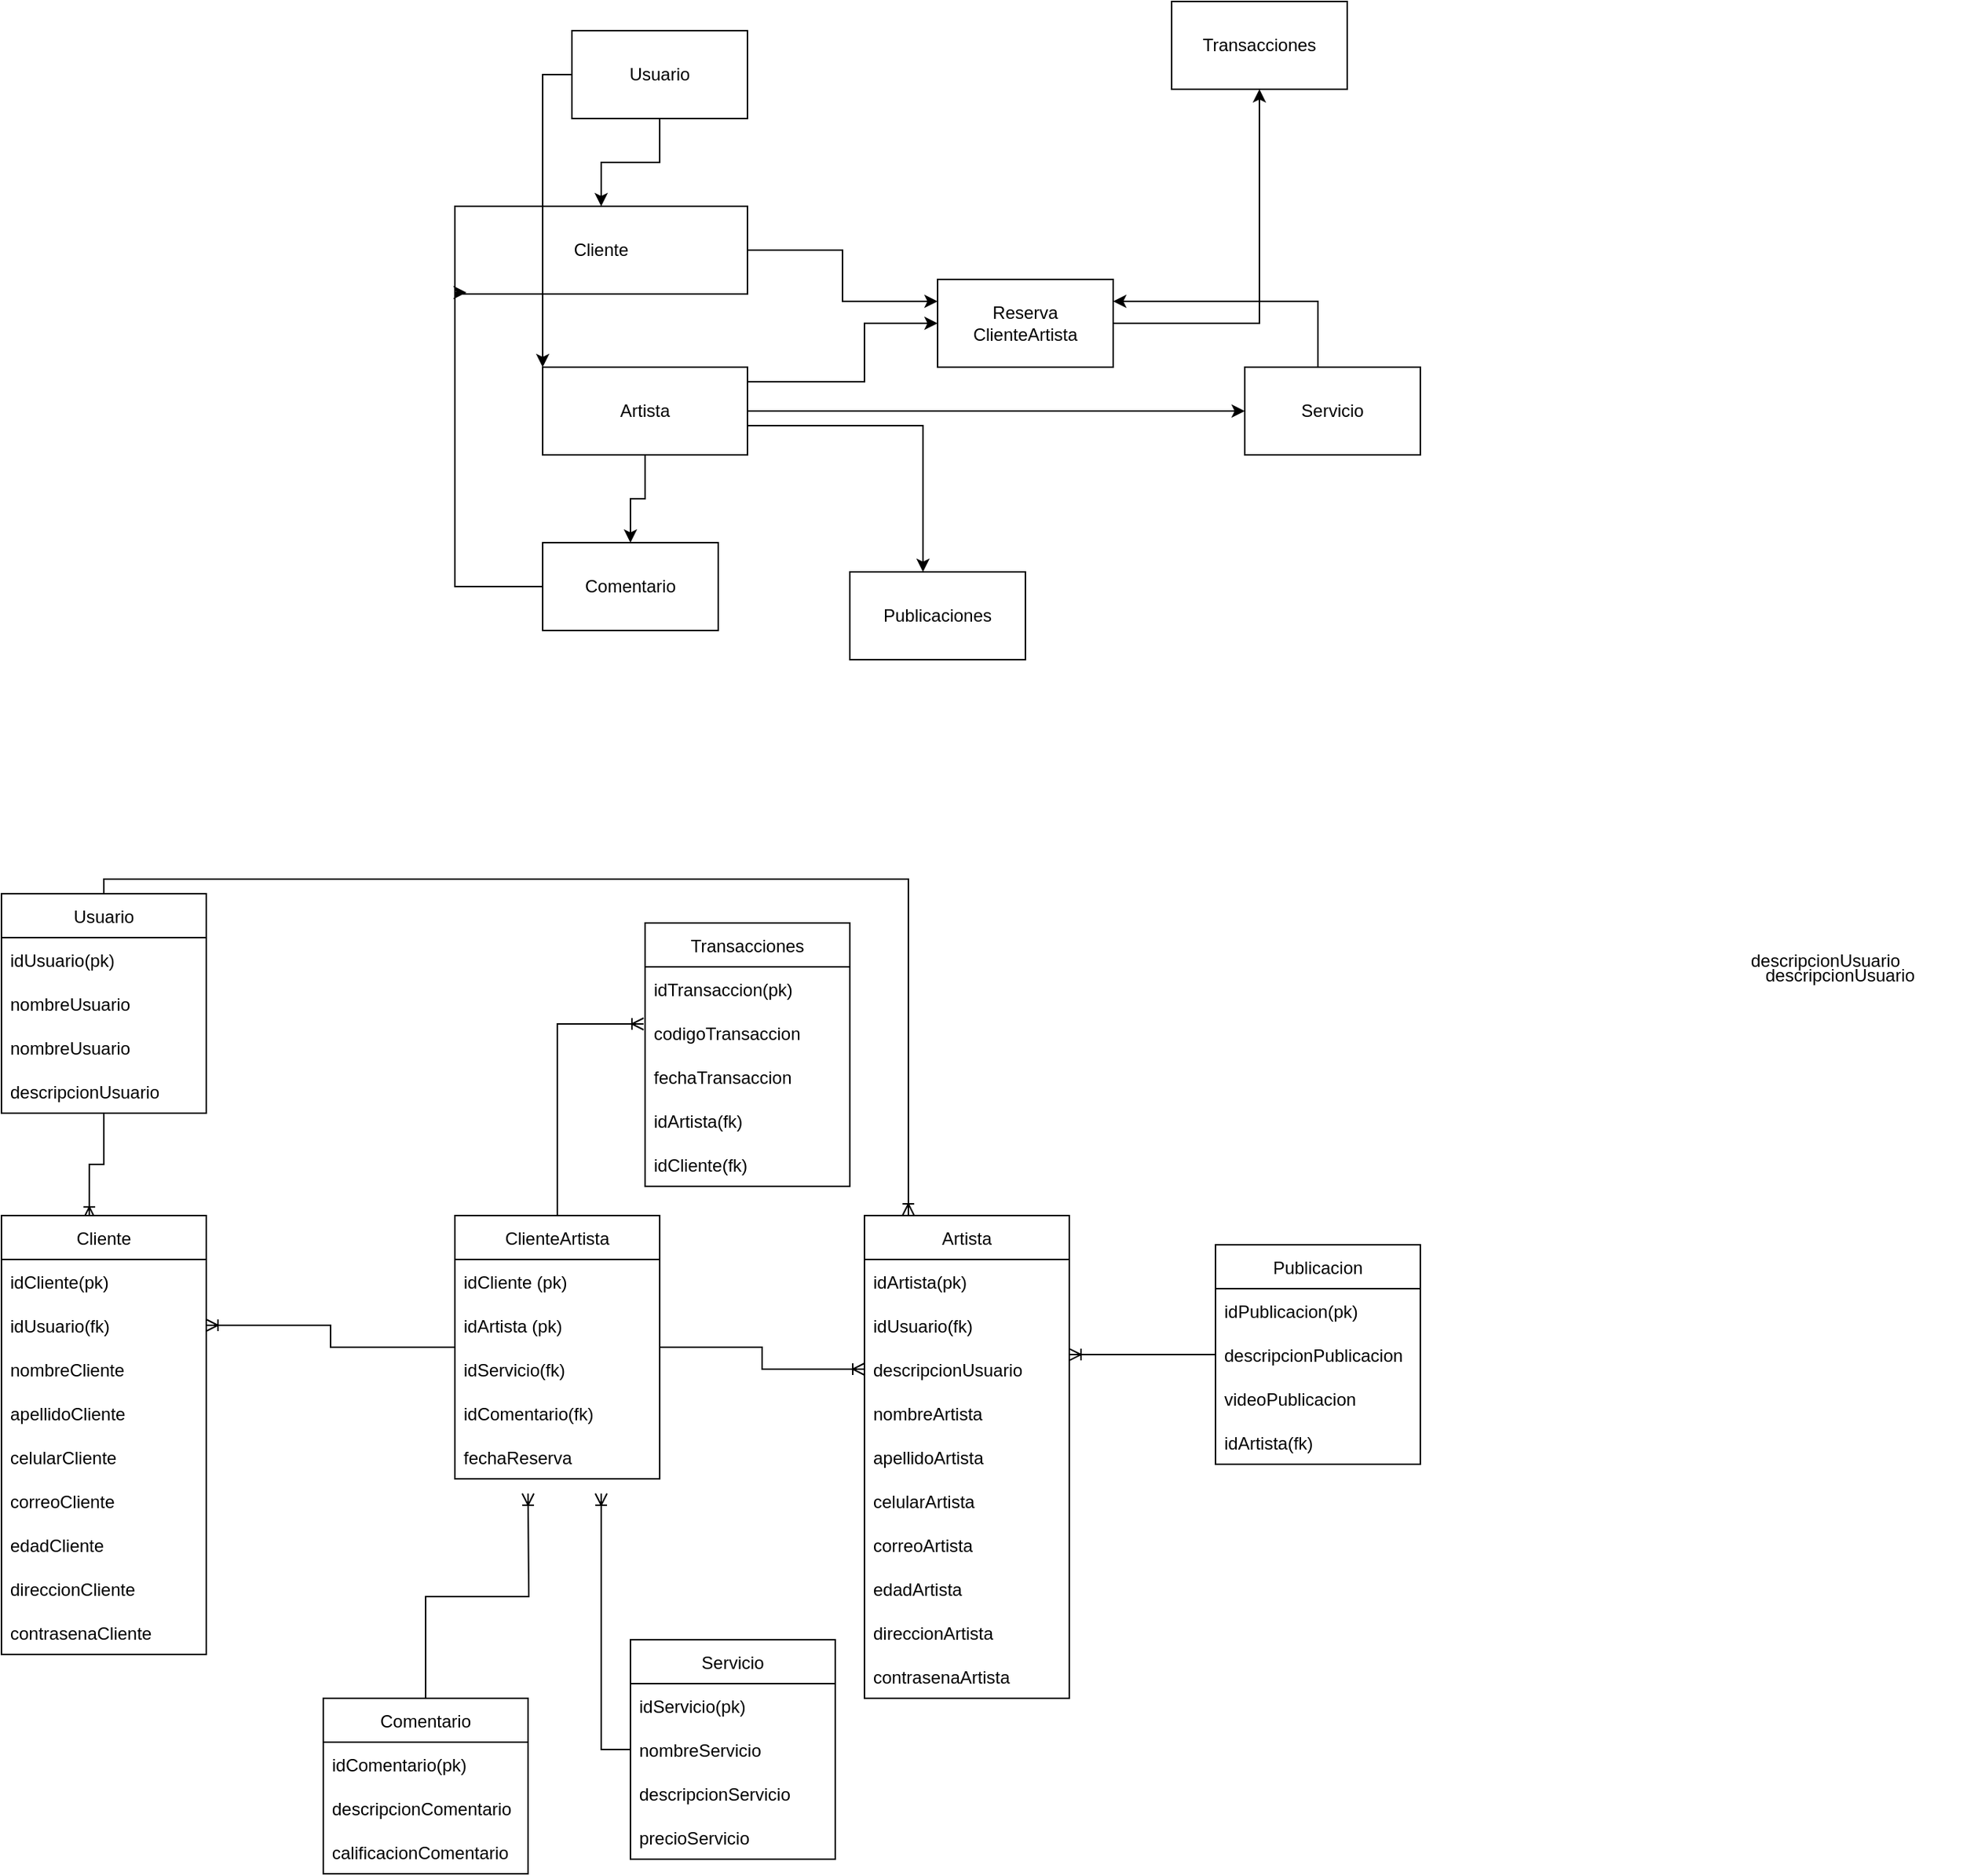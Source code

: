 <mxfile version="16.2.4" type="device"><diagram id="jf-emwEDoPqadr1c3wQy" name="Page-1"><mxGraphModel dx="2209" dy="1933" grid="1" gridSize="10" guides="1" tooltips="1" connect="1" arrows="1" fold="1" page="1" pageScale="1" pageWidth="827" pageHeight="1169" math="0" shadow="0"><root><mxCell id="0"/><mxCell id="1" parent="0"/><mxCell id="_3A_8NPndospJ5XC76SG-12" style="edgeStyle=orthogonalEdgeStyle;rounded=0;orthogonalLoop=1;jettySize=auto;html=1;entryX=0;entryY=0.25;entryDx=0;entryDy=0;" parent="1" source="GnmP_ArZlhd-ejlqh3Gu-1" target="GnmP_ArZlhd-ejlqh3Gu-3" edge="1"><mxGeometry relative="1" as="geometry"/></mxCell><mxCell id="GnmP_ArZlhd-ejlqh3Gu-1" value="Cliente" style="rounded=0;whiteSpace=wrap;html=1;" parent="1" vertex="1"><mxGeometry x="-210" width="200" height="60" as="geometry"/></mxCell><mxCell id="_3A_8NPndospJ5XC76SG-13" style="edgeStyle=orthogonalEdgeStyle;rounded=0;orthogonalLoop=1;jettySize=auto;html=1;" parent="1" source="GnmP_ArZlhd-ejlqh3Gu-2" target="GnmP_ArZlhd-ejlqh3Gu-3" edge="1"><mxGeometry relative="1" as="geometry"><Array as="points"><mxPoint x="70" y="120"/><mxPoint x="70" y="80"/></Array></mxGeometry></mxCell><mxCell id="_3A_8NPndospJ5XC76SG-14" style="edgeStyle=orthogonalEdgeStyle;rounded=0;orthogonalLoop=1;jettySize=auto;html=1;" parent="1" source="GnmP_ArZlhd-ejlqh3Gu-2" target="GnmP_ArZlhd-ejlqh3Gu-4" edge="1"><mxGeometry relative="1" as="geometry"/></mxCell><mxCell id="_3A_8NPndospJ5XC76SG-15" style="edgeStyle=orthogonalEdgeStyle;rounded=0;orthogonalLoop=1;jettySize=auto;html=1;" parent="1" source="GnmP_ArZlhd-ejlqh3Gu-2" target="_3A_8NPndospJ5XC76SG-8" edge="1"><mxGeometry relative="1" as="geometry"><Array as="points"><mxPoint x="110" y="150"/></Array></mxGeometry></mxCell><mxCell id="_3A_8NPndospJ5XC76SG-18" style="edgeStyle=orthogonalEdgeStyle;rounded=0;orthogonalLoop=1;jettySize=auto;html=1;" parent="1" source="GnmP_ArZlhd-ejlqh3Gu-2" edge="1"><mxGeometry relative="1" as="geometry"><mxPoint x="330" y="140.0" as="targetPoint"/></mxGeometry></mxCell><mxCell id="GnmP_ArZlhd-ejlqh3Gu-2" value="Artista" style="rounded=0;whiteSpace=wrap;html=1;" parent="1" vertex="1"><mxGeometry x="-150" y="110" width="140" height="60" as="geometry"/></mxCell><mxCell id="B10ckXcmBKnC1-C2Ivll-3" style="edgeStyle=orthogonalEdgeStyle;rounded=0;orthogonalLoop=1;jettySize=auto;html=1;" edge="1" parent="1" source="GnmP_ArZlhd-ejlqh3Gu-3" target="_3A_8NPndospJ5XC76SG-9"><mxGeometry relative="1" as="geometry"/></mxCell><mxCell id="GnmP_ArZlhd-ejlqh3Gu-3" value="Reserva ClienteArtista" style="rounded=0;whiteSpace=wrap;html=1;" parent="1" vertex="1"><mxGeometry x="120" y="50" width="120" height="60" as="geometry"/></mxCell><mxCell id="B10ckXcmBKnC1-C2Ivll-1" style="edgeStyle=orthogonalEdgeStyle;rounded=0;orthogonalLoop=1;jettySize=auto;html=1;entryX=0.04;entryY=0.983;entryDx=0;entryDy=0;entryPerimeter=0;" edge="1" parent="1" source="GnmP_ArZlhd-ejlqh3Gu-4" target="GnmP_ArZlhd-ejlqh3Gu-1"><mxGeometry relative="1" as="geometry"><mxPoint x="-210" y="10" as="targetPoint"/><Array as="points"><mxPoint x="-210" y="260"/><mxPoint x="-210" y="59"/></Array></mxGeometry></mxCell><mxCell id="GnmP_ArZlhd-ejlqh3Gu-4" value="Comentario" style="rounded=0;whiteSpace=wrap;html=1;" parent="1" vertex="1"><mxGeometry x="-150" y="230" width="120" height="60" as="geometry"/></mxCell><mxCell id="_3A_8NPndospJ5XC76SG-16" style="edgeStyle=orthogonalEdgeStyle;rounded=0;orthogonalLoop=1;jettySize=auto;html=1;" parent="1" source="_3A_8NPndospJ5XC76SG-2" target="GnmP_ArZlhd-ejlqh3Gu-1" edge="1"><mxGeometry relative="1" as="geometry"/></mxCell><mxCell id="_3A_8NPndospJ5XC76SG-17" style="edgeStyle=orthogonalEdgeStyle;rounded=0;orthogonalLoop=1;jettySize=auto;html=1;" parent="1" source="_3A_8NPndospJ5XC76SG-2" edge="1"><mxGeometry relative="1" as="geometry"><mxPoint x="-150" y="110" as="targetPoint"/></mxGeometry></mxCell><mxCell id="_3A_8NPndospJ5XC76SG-2" value="Usuario" style="rounded=0;whiteSpace=wrap;html=1;" parent="1" vertex="1"><mxGeometry x="-130" y="-120" width="120" height="60" as="geometry"/></mxCell><mxCell id="_3A_8NPndospJ5XC76SG-8" value="Publicaciones" style="rounded=0;whiteSpace=wrap;html=1;" parent="1" vertex="1"><mxGeometry x="60" y="250" width="120" height="60" as="geometry"/></mxCell><mxCell id="_3A_8NPndospJ5XC76SG-9" value="Transacciones" style="rounded=0;whiteSpace=wrap;html=1;" parent="1" vertex="1"><mxGeometry x="280" y="-140" width="120" height="60" as="geometry"/></mxCell><mxCell id="B10ckXcmBKnC1-C2Ivll-2" style="edgeStyle=orthogonalEdgeStyle;rounded=0;orthogonalLoop=1;jettySize=auto;html=1;entryX=1;entryY=0.25;entryDx=0;entryDy=0;" edge="1" parent="1" source="_3A_8NPndospJ5XC76SG-19" target="GnmP_ArZlhd-ejlqh3Gu-3"><mxGeometry relative="1" as="geometry"><Array as="points"><mxPoint x="380" y="65"/></Array></mxGeometry></mxCell><mxCell id="_3A_8NPndospJ5XC76SG-19" value="Servicio" style="rounded=0;whiteSpace=wrap;html=1;" parent="1" vertex="1"><mxGeometry x="330" y="110" width="120" height="60" as="geometry"/></mxCell><mxCell id="B10ckXcmBKnC1-C2Ivll-82" style="edgeStyle=orthogonalEdgeStyle;rounded=0;orthogonalLoop=1;jettySize=auto;html=1;entryX=0.429;entryY=0.007;entryDx=0;entryDy=0;entryPerimeter=0;endArrow=ERoneToMany;endFill=0;" edge="1" parent="1" source="B10ckXcmBKnC1-C2Ivll-8" target="B10ckXcmBKnC1-C2Ivll-12"><mxGeometry relative="1" as="geometry"/></mxCell><mxCell id="B10ckXcmBKnC1-C2Ivll-83" style="edgeStyle=orthogonalEdgeStyle;rounded=0;orthogonalLoop=1;jettySize=auto;html=1;endArrow=ERoneToMany;endFill=0;" edge="1" parent="1" source="B10ckXcmBKnC1-C2Ivll-8" target="B10ckXcmBKnC1-C2Ivll-37"><mxGeometry relative="1" as="geometry"><Array as="points"><mxPoint x="-450" y="460"/><mxPoint x="100" y="460"/></Array></mxGeometry></mxCell><mxCell id="B10ckXcmBKnC1-C2Ivll-8" value="Usuario" style="swimlane;fontStyle=0;childLayout=stackLayout;horizontal=1;startSize=30;horizontalStack=0;resizeParent=1;resizeParentMax=0;resizeLast=0;collapsible=1;marginBottom=0;" vertex="1" parent="1"><mxGeometry x="-520" y="470" width="140" height="150" as="geometry"/></mxCell><mxCell id="B10ckXcmBKnC1-C2Ivll-9" value="idUsuario(pk)" style="text;strokeColor=none;fillColor=none;align=left;verticalAlign=middle;spacingLeft=4;spacingRight=4;overflow=hidden;points=[[0,0.5],[1,0.5]];portConstraint=eastwest;rotatable=0;" vertex="1" parent="B10ckXcmBKnC1-C2Ivll-8"><mxGeometry y="30" width="140" height="30" as="geometry"/></mxCell><mxCell id="B10ckXcmBKnC1-C2Ivll-10" value="nombreUsuario" style="text;strokeColor=none;fillColor=none;align=left;verticalAlign=middle;spacingLeft=4;spacingRight=4;overflow=hidden;points=[[0,0.5],[1,0.5]];portConstraint=eastwest;rotatable=0;" vertex="1" parent="B10ckXcmBKnC1-C2Ivll-8"><mxGeometry y="60" width="140" height="30" as="geometry"/></mxCell><mxCell id="B10ckXcmBKnC1-C2Ivll-80" value="nombreUsuario" style="text;strokeColor=none;fillColor=none;align=left;verticalAlign=middle;spacingLeft=4;spacingRight=4;overflow=hidden;points=[[0,0.5],[1,0.5]];portConstraint=eastwest;rotatable=0;" vertex="1" parent="B10ckXcmBKnC1-C2Ivll-8"><mxGeometry y="90" width="140" height="30" as="geometry"/></mxCell><mxCell id="B10ckXcmBKnC1-C2Ivll-11" value="descripcionUsuario" style="text;strokeColor=none;fillColor=none;align=left;verticalAlign=middle;spacingLeft=4;spacingRight=4;overflow=hidden;points=[[0,0.5],[1,0.5]];portConstraint=eastwest;rotatable=0;" vertex="1" parent="B10ckXcmBKnC1-C2Ivll-8"><mxGeometry y="120" width="140" height="30" as="geometry"/></mxCell><mxCell id="B10ckXcmBKnC1-C2Ivll-12" value="Cliente" style="swimlane;fontStyle=0;childLayout=stackLayout;horizontal=1;startSize=30;horizontalStack=0;resizeParent=1;resizeParentMax=0;resizeLast=0;collapsible=1;marginBottom=0;" vertex="1" parent="1"><mxGeometry x="-520" y="690" width="140" height="300" as="geometry"/></mxCell><mxCell id="B10ckXcmBKnC1-C2Ivll-13" value="idCliente(pk)" style="text;strokeColor=none;fillColor=none;align=left;verticalAlign=middle;spacingLeft=4;spacingRight=4;overflow=hidden;points=[[0,0.5],[1,0.5]];portConstraint=eastwest;rotatable=0;" vertex="1" parent="B10ckXcmBKnC1-C2Ivll-12"><mxGeometry y="30" width="140" height="30" as="geometry"/></mxCell><mxCell id="B10ckXcmBKnC1-C2Ivll-33" value="idUsuario(fk)" style="text;strokeColor=none;fillColor=none;align=left;verticalAlign=middle;spacingLeft=4;spacingRight=4;overflow=hidden;points=[[0,0.5],[1,0.5]];portConstraint=eastwest;rotatable=0;" vertex="1" parent="B10ckXcmBKnC1-C2Ivll-12"><mxGeometry y="60" width="140" height="30" as="geometry"/></mxCell><mxCell id="B10ckXcmBKnC1-C2Ivll-14" value="nombreCliente" style="text;strokeColor=none;fillColor=none;align=left;verticalAlign=middle;spacingLeft=4;spacingRight=4;overflow=hidden;points=[[0,0.5],[1,0.5]];portConstraint=eastwest;rotatable=0;" vertex="1" parent="B10ckXcmBKnC1-C2Ivll-12"><mxGeometry y="90" width="140" height="30" as="geometry"/></mxCell><mxCell id="B10ckXcmBKnC1-C2Ivll-28" value="apellidoCliente" style="text;strokeColor=none;fillColor=none;align=left;verticalAlign=middle;spacingLeft=4;spacingRight=4;overflow=hidden;points=[[0,0.5],[1,0.5]];portConstraint=eastwest;rotatable=0;" vertex="1" parent="B10ckXcmBKnC1-C2Ivll-12"><mxGeometry y="120" width="140" height="30" as="geometry"/></mxCell><mxCell id="B10ckXcmBKnC1-C2Ivll-32" value="celularCliente" style="text;strokeColor=none;fillColor=none;align=left;verticalAlign=middle;spacingLeft=4;spacingRight=4;overflow=hidden;points=[[0,0.5],[1,0.5]];portConstraint=eastwest;rotatable=0;" vertex="1" parent="B10ckXcmBKnC1-C2Ivll-12"><mxGeometry y="150" width="140" height="30" as="geometry"/></mxCell><mxCell id="B10ckXcmBKnC1-C2Ivll-30" value="correoCliente" style="text;strokeColor=none;fillColor=none;align=left;verticalAlign=middle;spacingLeft=4;spacingRight=4;overflow=hidden;points=[[0,0.5],[1,0.5]];portConstraint=eastwest;rotatable=0;" vertex="1" parent="B10ckXcmBKnC1-C2Ivll-12"><mxGeometry y="180" width="140" height="30" as="geometry"/></mxCell><mxCell id="B10ckXcmBKnC1-C2Ivll-34" value="edadCliente" style="text;strokeColor=none;fillColor=none;align=left;verticalAlign=middle;spacingLeft=4;spacingRight=4;overflow=hidden;points=[[0,0.5],[1,0.5]];portConstraint=eastwest;rotatable=0;" vertex="1" parent="B10ckXcmBKnC1-C2Ivll-12"><mxGeometry y="210" width="140" height="30" as="geometry"/></mxCell><mxCell id="B10ckXcmBKnC1-C2Ivll-15" value="direccionCliente" style="text;strokeColor=none;fillColor=none;align=left;verticalAlign=middle;spacingLeft=4;spacingRight=4;overflow=hidden;points=[[0,0.5],[1,0.5]];portConstraint=eastwest;rotatable=0;" vertex="1" parent="B10ckXcmBKnC1-C2Ivll-12"><mxGeometry y="240" width="140" height="30" as="geometry"/></mxCell><mxCell id="B10ckXcmBKnC1-C2Ivll-29" value="contrasenaCliente" style="text;strokeColor=none;fillColor=none;align=left;verticalAlign=middle;spacingLeft=4;spacingRight=4;overflow=hidden;points=[[0,0.5],[1,0.5]];portConstraint=eastwest;rotatable=0;" vertex="1" parent="B10ckXcmBKnC1-C2Ivll-12"><mxGeometry y="270" width="140" height="30" as="geometry"/></mxCell><mxCell id="B10ckXcmBKnC1-C2Ivll-31" value="descripcionUsuario" style="text;strokeColor=none;fillColor=none;align=left;verticalAlign=middle;spacingLeft=4;spacingRight=4;overflow=hidden;points=[[0,0.5],[1,0.5]];portConstraint=eastwest;rotatable=0;" vertex="1" parent="1"><mxGeometry x="670" y="500" width="140" height="30" as="geometry"/></mxCell><mxCell id="B10ckXcmBKnC1-C2Ivll-37" value="Artista" style="swimlane;fontStyle=0;childLayout=stackLayout;horizontal=1;startSize=30;horizontalStack=0;resizeParent=1;resizeParentMax=0;resizeLast=0;collapsible=1;marginBottom=0;" vertex="1" parent="1"><mxGeometry x="70" y="690" width="140" height="330" as="geometry"/></mxCell><mxCell id="B10ckXcmBKnC1-C2Ivll-38" value="idArtista(pk)" style="text;strokeColor=none;fillColor=none;align=left;verticalAlign=middle;spacingLeft=4;spacingRight=4;overflow=hidden;points=[[0,0.5],[1,0.5]];portConstraint=eastwest;rotatable=0;" vertex="1" parent="B10ckXcmBKnC1-C2Ivll-37"><mxGeometry y="30" width="140" height="30" as="geometry"/></mxCell><mxCell id="B10ckXcmBKnC1-C2Ivll-39" value="idUsuario(fk)" style="text;strokeColor=none;fillColor=none;align=left;verticalAlign=middle;spacingLeft=4;spacingRight=4;overflow=hidden;points=[[0,0.5],[1,0.5]];portConstraint=eastwest;rotatable=0;" vertex="1" parent="B10ckXcmBKnC1-C2Ivll-37"><mxGeometry y="60" width="140" height="30" as="geometry"/></mxCell><mxCell id="B10ckXcmBKnC1-C2Ivll-48" value="descripcionUsuario" style="text;strokeColor=none;fillColor=none;align=left;verticalAlign=middle;spacingLeft=4;spacingRight=4;overflow=hidden;points=[[0,0.5],[1,0.5]];portConstraint=eastwest;rotatable=0;" vertex="1" parent="B10ckXcmBKnC1-C2Ivll-37"><mxGeometry y="90" width="140" height="30" as="geometry"/></mxCell><mxCell id="B10ckXcmBKnC1-C2Ivll-40" value="nombreArtista" style="text;strokeColor=none;fillColor=none;align=left;verticalAlign=middle;spacingLeft=4;spacingRight=4;overflow=hidden;points=[[0,0.5],[1,0.5]];portConstraint=eastwest;rotatable=0;" vertex="1" parent="B10ckXcmBKnC1-C2Ivll-37"><mxGeometry y="120" width="140" height="30" as="geometry"/></mxCell><mxCell id="B10ckXcmBKnC1-C2Ivll-41" value="apellidoArtista" style="text;strokeColor=none;fillColor=none;align=left;verticalAlign=middle;spacingLeft=4;spacingRight=4;overflow=hidden;points=[[0,0.5],[1,0.5]];portConstraint=eastwest;rotatable=0;" vertex="1" parent="B10ckXcmBKnC1-C2Ivll-37"><mxGeometry y="150" width="140" height="30" as="geometry"/></mxCell><mxCell id="B10ckXcmBKnC1-C2Ivll-42" value="celularArtista" style="text;strokeColor=none;fillColor=none;align=left;verticalAlign=middle;spacingLeft=4;spacingRight=4;overflow=hidden;points=[[0,0.5],[1,0.5]];portConstraint=eastwest;rotatable=0;" vertex="1" parent="B10ckXcmBKnC1-C2Ivll-37"><mxGeometry y="180" width="140" height="30" as="geometry"/></mxCell><mxCell id="B10ckXcmBKnC1-C2Ivll-43" value="correoArtista" style="text;strokeColor=none;fillColor=none;align=left;verticalAlign=middle;spacingLeft=4;spacingRight=4;overflow=hidden;points=[[0,0.5],[1,0.5]];portConstraint=eastwest;rotatable=0;" vertex="1" parent="B10ckXcmBKnC1-C2Ivll-37"><mxGeometry y="210" width="140" height="30" as="geometry"/></mxCell><mxCell id="B10ckXcmBKnC1-C2Ivll-44" value="edadArtista" style="text;strokeColor=none;fillColor=none;align=left;verticalAlign=middle;spacingLeft=4;spacingRight=4;overflow=hidden;points=[[0,0.5],[1,0.5]];portConstraint=eastwest;rotatable=0;" vertex="1" parent="B10ckXcmBKnC1-C2Ivll-37"><mxGeometry y="240" width="140" height="30" as="geometry"/></mxCell><mxCell id="B10ckXcmBKnC1-C2Ivll-45" value="direccionArtista" style="text;strokeColor=none;fillColor=none;align=left;verticalAlign=middle;spacingLeft=4;spacingRight=4;overflow=hidden;points=[[0,0.5],[1,0.5]];portConstraint=eastwest;rotatable=0;" vertex="1" parent="B10ckXcmBKnC1-C2Ivll-37"><mxGeometry y="270" width="140" height="30" as="geometry"/></mxCell><mxCell id="B10ckXcmBKnC1-C2Ivll-46" value="contrasenaArtista" style="text;strokeColor=none;fillColor=none;align=left;verticalAlign=middle;spacingLeft=4;spacingRight=4;overflow=hidden;points=[[0,0.5],[1,0.5]];portConstraint=eastwest;rotatable=0;" vertex="1" parent="B10ckXcmBKnC1-C2Ivll-37"><mxGeometry y="300" width="140" height="30" as="geometry"/></mxCell><mxCell id="B10ckXcmBKnC1-C2Ivll-99" style="edgeStyle=orthogonalEdgeStyle;rounded=0;orthogonalLoop=1;jettySize=auto;html=1;endArrow=ERoneToMany;endFill=0;" edge="1" parent="1" source="B10ckXcmBKnC1-C2Ivll-49"><mxGeometry relative="1" as="geometry"><mxPoint x="-160" y="880" as="targetPoint"/></mxGeometry></mxCell><mxCell id="B10ckXcmBKnC1-C2Ivll-49" value="Comentario" style="swimlane;fontStyle=0;childLayout=stackLayout;horizontal=1;startSize=30;horizontalStack=0;resizeParent=1;resizeParentMax=0;resizeLast=0;collapsible=1;marginBottom=0;" vertex="1" parent="1"><mxGeometry x="-300" y="1020" width="140" height="120" as="geometry"/></mxCell><mxCell id="B10ckXcmBKnC1-C2Ivll-50" value="idComentario(pk)" style="text;strokeColor=none;fillColor=none;align=left;verticalAlign=middle;spacingLeft=4;spacingRight=4;overflow=hidden;points=[[0,0.5],[1,0.5]];portConstraint=eastwest;rotatable=0;" vertex="1" parent="B10ckXcmBKnC1-C2Ivll-49"><mxGeometry y="30" width="140" height="30" as="geometry"/></mxCell><mxCell id="B10ckXcmBKnC1-C2Ivll-55" value="descripcionComentario" style="text;strokeColor=none;fillColor=none;align=left;verticalAlign=middle;spacingLeft=4;spacingRight=4;overflow=hidden;points=[[0,0.5],[1,0.5]];portConstraint=eastwest;rotatable=0;" vertex="1" parent="B10ckXcmBKnC1-C2Ivll-49"><mxGeometry y="60" width="140" height="30" as="geometry"/></mxCell><mxCell id="B10ckXcmBKnC1-C2Ivll-51" value="calificacionComentario" style="text;strokeColor=none;fillColor=none;align=left;verticalAlign=middle;spacingLeft=4;spacingRight=4;overflow=hidden;points=[[0,0.5],[1,0.5]];portConstraint=eastwest;rotatable=0;" vertex="1" parent="B10ckXcmBKnC1-C2Ivll-49"><mxGeometry y="90" width="140" height="30" as="geometry"/></mxCell><mxCell id="B10ckXcmBKnC1-C2Ivll-88" style="edgeStyle=orthogonalEdgeStyle;rounded=0;orthogonalLoop=1;jettySize=auto;html=1;entryX=1;entryY=0.167;entryDx=0;entryDy=0;entryPerimeter=0;endArrow=ERoneToMany;endFill=0;" edge="1" parent="1" source="B10ckXcmBKnC1-C2Ivll-56" target="B10ckXcmBKnC1-C2Ivll-48"><mxGeometry relative="1" as="geometry"/></mxCell><mxCell id="B10ckXcmBKnC1-C2Ivll-56" value="Publicacion" style="swimlane;fontStyle=0;childLayout=stackLayout;horizontal=1;startSize=30;horizontalStack=0;resizeParent=1;resizeParentMax=0;resizeLast=0;collapsible=1;marginBottom=0;" vertex="1" parent="1"><mxGeometry x="310" y="710" width="140" height="150" as="geometry"/></mxCell><mxCell id="B10ckXcmBKnC1-C2Ivll-57" value="idPublicacion(pk)" style="text;strokeColor=none;fillColor=none;align=left;verticalAlign=middle;spacingLeft=4;spacingRight=4;overflow=hidden;points=[[0,0.5],[1,0.5]];portConstraint=eastwest;rotatable=0;" vertex="1" parent="B10ckXcmBKnC1-C2Ivll-56"><mxGeometry y="30" width="140" height="30" as="geometry"/></mxCell><mxCell id="B10ckXcmBKnC1-C2Ivll-58" value="descripcionPublicacion" style="text;strokeColor=none;fillColor=none;align=left;verticalAlign=middle;spacingLeft=4;spacingRight=4;overflow=hidden;points=[[0,0.5],[1,0.5]];portConstraint=eastwest;rotatable=0;" vertex="1" parent="B10ckXcmBKnC1-C2Ivll-56"><mxGeometry y="60" width="140" height="30" as="geometry"/></mxCell><mxCell id="B10ckXcmBKnC1-C2Ivll-101" value="videoPublicacion" style="text;strokeColor=none;fillColor=none;align=left;verticalAlign=middle;spacingLeft=4;spacingRight=4;overflow=hidden;points=[[0,0.5],[1,0.5]];portConstraint=eastwest;rotatable=0;" vertex="1" parent="B10ckXcmBKnC1-C2Ivll-56"><mxGeometry y="90" width="140" height="30" as="geometry"/></mxCell><mxCell id="B10ckXcmBKnC1-C2Ivll-60" value="idArtista(fk)" style="text;strokeColor=none;fillColor=none;align=left;verticalAlign=middle;spacingLeft=4;spacingRight=4;overflow=hidden;points=[[0,0.5],[1,0.5]];portConstraint=eastwest;rotatable=0;" vertex="1" parent="B10ckXcmBKnC1-C2Ivll-56"><mxGeometry y="120" width="140" height="30" as="geometry"/></mxCell><mxCell id="B10ckXcmBKnC1-C2Ivll-100" style="edgeStyle=orthogonalEdgeStyle;rounded=0;orthogonalLoop=1;jettySize=auto;html=1;endArrow=ERoneToMany;endFill=0;" edge="1" parent="1" source="B10ckXcmBKnC1-C2Ivll-63"><mxGeometry relative="1" as="geometry"><mxPoint x="-110" y="880" as="targetPoint"/></mxGeometry></mxCell><mxCell id="B10ckXcmBKnC1-C2Ivll-63" value="Servicio" style="swimlane;fontStyle=0;childLayout=stackLayout;horizontal=1;startSize=30;horizontalStack=0;resizeParent=1;resizeParentMax=0;resizeLast=0;collapsible=1;marginBottom=0;" vertex="1" parent="1"><mxGeometry x="-90" y="980" width="140" height="150" as="geometry"/></mxCell><mxCell id="B10ckXcmBKnC1-C2Ivll-64" value="idServicio(pk)" style="text;strokeColor=none;fillColor=none;align=left;verticalAlign=middle;spacingLeft=4;spacingRight=4;overflow=hidden;points=[[0,0.5],[1,0.5]];portConstraint=eastwest;rotatable=0;" vertex="1" parent="B10ckXcmBKnC1-C2Ivll-63"><mxGeometry y="30" width="140" height="30" as="geometry"/></mxCell><mxCell id="B10ckXcmBKnC1-C2Ivll-65" value="nombreServicio" style="text;strokeColor=none;fillColor=none;align=left;verticalAlign=middle;spacingLeft=4;spacingRight=4;overflow=hidden;points=[[0,0.5],[1,0.5]];portConstraint=eastwest;rotatable=0;" vertex="1" parent="B10ckXcmBKnC1-C2Ivll-63"><mxGeometry y="60" width="140" height="30" as="geometry"/></mxCell><mxCell id="B10ckXcmBKnC1-C2Ivll-66" value="descripcionServicio" style="text;strokeColor=none;fillColor=none;align=left;verticalAlign=middle;spacingLeft=4;spacingRight=4;overflow=hidden;points=[[0,0.5],[1,0.5]];portConstraint=eastwest;rotatable=0;" vertex="1" parent="B10ckXcmBKnC1-C2Ivll-63"><mxGeometry y="90" width="140" height="30" as="geometry"/></mxCell><mxCell id="B10ckXcmBKnC1-C2Ivll-67" value="precioServicio" style="text;strokeColor=none;fillColor=none;align=left;verticalAlign=middle;spacingLeft=4;spacingRight=4;overflow=hidden;points=[[0,0.5],[1,0.5]];portConstraint=eastwest;rotatable=0;" vertex="1" parent="B10ckXcmBKnC1-C2Ivll-63"><mxGeometry y="120" width="140" height="30" as="geometry"/></mxCell><mxCell id="B10ckXcmBKnC1-C2Ivll-68" value="Transacciones" style="swimlane;fontStyle=0;childLayout=stackLayout;horizontal=1;startSize=30;horizontalStack=0;resizeParent=1;resizeParentMax=0;resizeLast=0;collapsible=1;marginBottom=0;" vertex="1" parent="1"><mxGeometry x="-80" y="490" width="140" height="180" as="geometry"/></mxCell><mxCell id="B10ckXcmBKnC1-C2Ivll-69" value="idTransaccion(pk)" style="text;strokeColor=none;fillColor=none;align=left;verticalAlign=middle;spacingLeft=4;spacingRight=4;overflow=hidden;points=[[0,0.5],[1,0.5]];portConstraint=eastwest;rotatable=0;" vertex="1" parent="B10ckXcmBKnC1-C2Ivll-68"><mxGeometry y="30" width="140" height="30" as="geometry"/></mxCell><mxCell id="B10ckXcmBKnC1-C2Ivll-70" value="codigoTransaccion" style="text;strokeColor=none;fillColor=none;align=left;verticalAlign=middle;spacingLeft=4;spacingRight=4;overflow=hidden;points=[[0,0.5],[1,0.5]];portConstraint=eastwest;rotatable=0;" vertex="1" parent="B10ckXcmBKnC1-C2Ivll-68"><mxGeometry y="60" width="140" height="30" as="geometry"/></mxCell><mxCell id="B10ckXcmBKnC1-C2Ivll-71" value="fechaTransaccion" style="text;strokeColor=none;fillColor=none;align=left;verticalAlign=middle;spacingLeft=4;spacingRight=4;overflow=hidden;points=[[0,0.5],[1,0.5]];portConstraint=eastwest;rotatable=0;" vertex="1" parent="B10ckXcmBKnC1-C2Ivll-68"><mxGeometry y="90" width="140" height="30" as="geometry"/></mxCell><mxCell id="B10ckXcmBKnC1-C2Ivll-104" value="idArtista(fk)" style="text;strokeColor=none;fillColor=none;align=left;verticalAlign=middle;spacingLeft=4;spacingRight=4;overflow=hidden;points=[[0,0.5],[1,0.5]];portConstraint=eastwest;rotatable=0;" vertex="1" parent="B10ckXcmBKnC1-C2Ivll-68"><mxGeometry y="120" width="140" height="30" as="geometry"/></mxCell><mxCell id="B10ckXcmBKnC1-C2Ivll-103" value="idCliente(fk)" style="text;strokeColor=none;fillColor=none;align=left;verticalAlign=middle;spacingLeft=4;spacingRight=4;overflow=hidden;points=[[0,0.5],[1,0.5]];portConstraint=eastwest;rotatable=0;" vertex="1" parent="B10ckXcmBKnC1-C2Ivll-68"><mxGeometry y="150" width="140" height="30" as="geometry"/></mxCell><mxCell id="B10ckXcmBKnC1-C2Ivll-84" style="edgeStyle=orthogonalEdgeStyle;rounded=0;orthogonalLoop=1;jettySize=auto;html=1;endArrow=ERoneToMany;endFill=0;" edge="1" parent="1" source="B10ckXcmBKnC1-C2Ivll-73" target="B10ckXcmBKnC1-C2Ivll-48"><mxGeometry relative="1" as="geometry"/></mxCell><mxCell id="B10ckXcmBKnC1-C2Ivll-85" style="edgeStyle=orthogonalEdgeStyle;rounded=0;orthogonalLoop=1;jettySize=auto;html=1;endArrow=ERoneToMany;endFill=0;" edge="1" parent="1" source="B10ckXcmBKnC1-C2Ivll-73" target="B10ckXcmBKnC1-C2Ivll-33"><mxGeometry relative="1" as="geometry"/></mxCell><mxCell id="B10ckXcmBKnC1-C2Ivll-95" style="edgeStyle=orthogonalEdgeStyle;rounded=0;orthogonalLoop=1;jettySize=auto;html=1;entryX=-0.007;entryY=0.3;entryDx=0;entryDy=0;entryPerimeter=0;endArrow=ERoneToMany;endFill=0;" edge="1" parent="1" source="B10ckXcmBKnC1-C2Ivll-73" target="B10ckXcmBKnC1-C2Ivll-70"><mxGeometry relative="1" as="geometry"/></mxCell><mxCell id="B10ckXcmBKnC1-C2Ivll-73" value="ClienteArtista" style="swimlane;fontStyle=0;childLayout=stackLayout;horizontal=1;startSize=30;horizontalStack=0;resizeParent=1;resizeParentMax=0;resizeLast=0;collapsible=1;marginBottom=0;" vertex="1" parent="1"><mxGeometry x="-210" y="690" width="140" height="180" as="geometry"/></mxCell><mxCell id="B10ckXcmBKnC1-C2Ivll-74" value="idCliente (pk)" style="text;strokeColor=none;fillColor=none;align=left;verticalAlign=middle;spacingLeft=4;spacingRight=4;overflow=hidden;points=[[0,0.5],[1,0.5]];portConstraint=eastwest;rotatable=0;" vertex="1" parent="B10ckXcmBKnC1-C2Ivll-73"><mxGeometry y="30" width="140" height="30" as="geometry"/></mxCell><mxCell id="B10ckXcmBKnC1-C2Ivll-75" value="idArtista (pk)" style="text;strokeColor=none;fillColor=none;align=left;verticalAlign=middle;spacingLeft=4;spacingRight=4;overflow=hidden;points=[[0,0.5],[1,0.5]];portConstraint=eastwest;rotatable=0;" vertex="1" parent="B10ckXcmBKnC1-C2Ivll-73"><mxGeometry y="60" width="140" height="30" as="geometry"/></mxCell><mxCell id="B10ckXcmBKnC1-C2Ivll-54" value="idServicio(fk)" style="text;strokeColor=none;fillColor=none;align=left;verticalAlign=middle;spacingLeft=4;spacingRight=4;overflow=hidden;points=[[0,0.5],[1,0.5]];portConstraint=eastwest;rotatable=0;" vertex="1" parent="B10ckXcmBKnC1-C2Ivll-73"><mxGeometry y="90" width="140" height="30" as="geometry"/></mxCell><mxCell id="B10ckXcmBKnC1-C2Ivll-53" value="idComentario(fk)" style="text;strokeColor=none;fillColor=none;align=left;verticalAlign=middle;spacingLeft=4;spacingRight=4;overflow=hidden;points=[[0,0.5],[1,0.5]];portConstraint=eastwest;rotatable=0;" vertex="1" parent="B10ckXcmBKnC1-C2Ivll-73"><mxGeometry y="120" width="140" height="30" as="geometry"/></mxCell><mxCell id="B10ckXcmBKnC1-C2Ivll-76" value="fechaReserva" style="text;strokeColor=none;fillColor=none;align=left;verticalAlign=middle;spacingLeft=4;spacingRight=4;overflow=hidden;points=[[0,0.5],[1,0.5]];portConstraint=eastwest;rotatable=0;" vertex="1" parent="B10ckXcmBKnC1-C2Ivll-73"><mxGeometry y="150" width="140" height="30" as="geometry"/></mxCell><mxCell id="B10ckXcmBKnC1-C2Ivll-102" value="descripcionUsuario" style="text;strokeColor=none;fillColor=none;align=left;verticalAlign=middle;spacingLeft=4;spacingRight=4;overflow=hidden;points=[[0,0.5],[1,0.5]];portConstraint=eastwest;rotatable=0;" vertex="1" parent="1"><mxGeometry x="680" y="510" width="140" height="30" as="geometry"/></mxCell></root></mxGraphModel></diagram></mxfile>